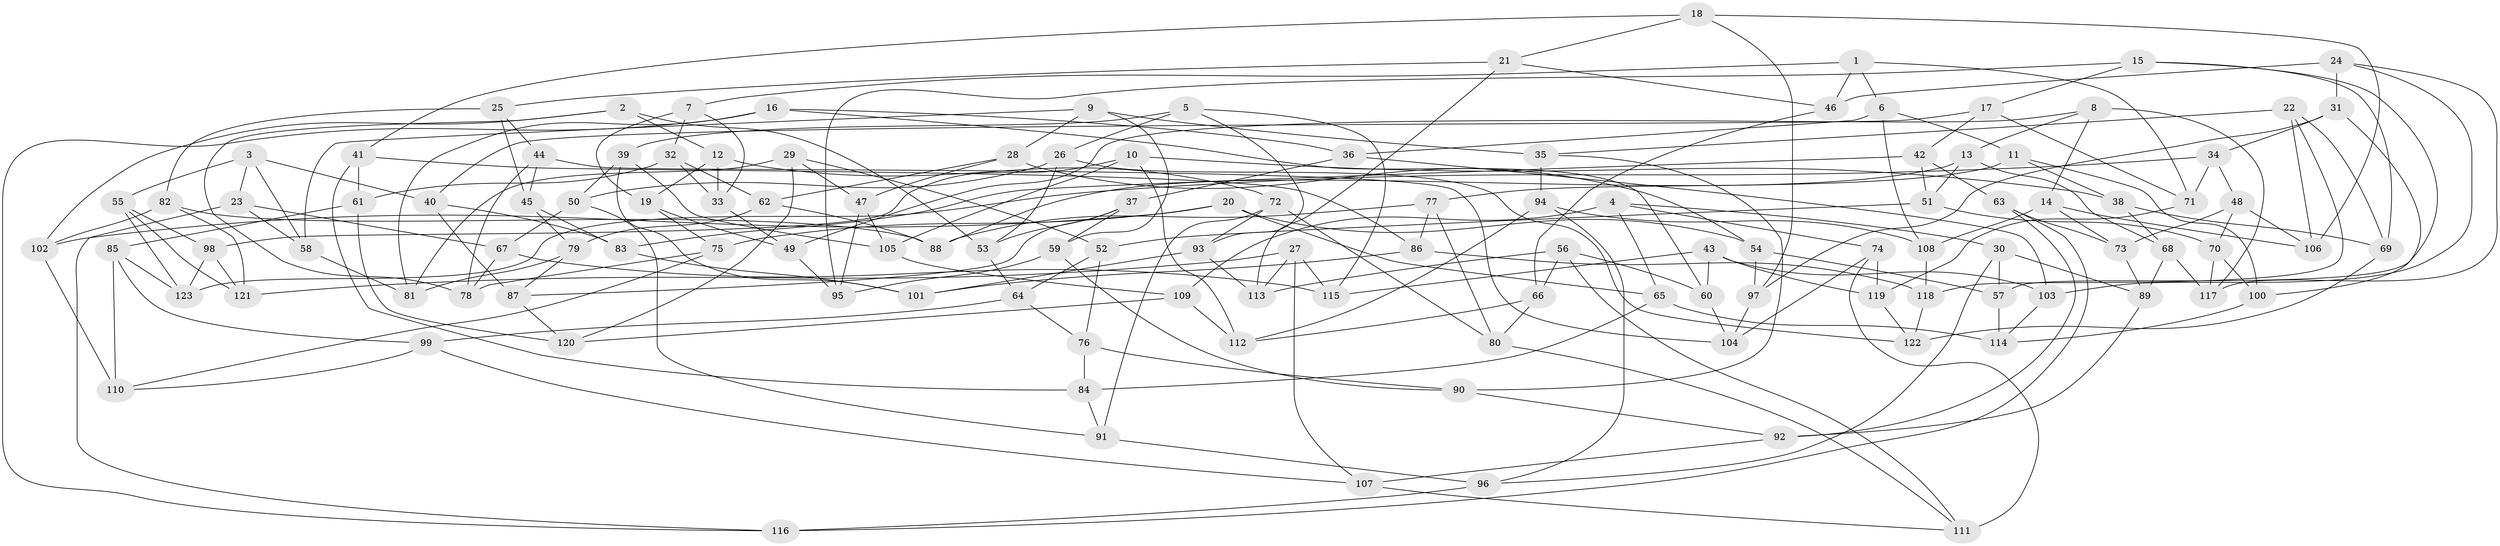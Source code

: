 // coarse degree distribution, {4: 0.8045977011494253, 8: 0.011494252873563218, 10: 0.034482758620689655, 9: 0.022988505747126436, 11: 0.034482758620689655, 2: 0.011494252873563218, 6: 0.022988505747126436, 3: 0.05747126436781609}
// Generated by graph-tools (version 1.1) at 2025/54/03/04/25 22:54:00]
// undirected, 123 vertices, 246 edges
graph export_dot {
  node [color=gray90,style=filled];
  1;
  2;
  3;
  4;
  5;
  6;
  7;
  8;
  9;
  10;
  11;
  12;
  13;
  14;
  15;
  16;
  17;
  18;
  19;
  20;
  21;
  22;
  23;
  24;
  25;
  26;
  27;
  28;
  29;
  30;
  31;
  32;
  33;
  34;
  35;
  36;
  37;
  38;
  39;
  40;
  41;
  42;
  43;
  44;
  45;
  46;
  47;
  48;
  49;
  50;
  51;
  52;
  53;
  54;
  55;
  56;
  57;
  58;
  59;
  60;
  61;
  62;
  63;
  64;
  65;
  66;
  67;
  68;
  69;
  70;
  71;
  72;
  73;
  74;
  75;
  76;
  77;
  78;
  79;
  80;
  81;
  82;
  83;
  84;
  85;
  86;
  87;
  88;
  89;
  90;
  91;
  92;
  93;
  94;
  95;
  96;
  97;
  98;
  99;
  100;
  101;
  102;
  103;
  104;
  105;
  106;
  107;
  108;
  109;
  110;
  111;
  112;
  113;
  114;
  115;
  116;
  117;
  118;
  119;
  120;
  121;
  122;
  123;
  1 -- 46;
  1 -- 71;
  1 -- 6;
  1 -- 7;
  2 -- 78;
  2 -- 53;
  2 -- 12;
  2 -- 102;
  3 -- 58;
  3 -- 55;
  3 -- 23;
  3 -- 40;
  4 -- 74;
  4 -- 30;
  4 -- 109;
  4 -- 65;
  5 -- 39;
  5 -- 93;
  5 -- 115;
  5 -- 26;
  6 -- 36;
  6 -- 11;
  6 -- 108;
  7 -- 32;
  7 -- 33;
  7 -- 19;
  8 -- 14;
  8 -- 13;
  8 -- 117;
  8 -- 49;
  9 -- 59;
  9 -- 58;
  9 -- 35;
  9 -- 28;
  10 -- 112;
  10 -- 38;
  10 -- 98;
  10 -- 105;
  11 -- 100;
  11 -- 38;
  11 -- 77;
  12 -- 19;
  12 -- 72;
  12 -- 33;
  13 -- 68;
  13 -- 51;
  13 -- 88;
  14 -- 108;
  14 -- 106;
  14 -- 73;
  15 -- 17;
  15 -- 95;
  15 -- 57;
  15 -- 69;
  16 -- 116;
  16 -- 81;
  16 -- 60;
  16 -- 36;
  17 -- 40;
  17 -- 42;
  17 -- 71;
  18 -- 97;
  18 -- 21;
  18 -- 106;
  18 -- 41;
  19 -- 75;
  19 -- 49;
  20 -- 54;
  20 -- 75;
  20 -- 65;
  20 -- 102;
  21 -- 25;
  21 -- 46;
  21 -- 113;
  22 -- 35;
  22 -- 118;
  22 -- 106;
  22 -- 69;
  23 -- 58;
  23 -- 116;
  23 -- 67;
  24 -- 46;
  24 -- 117;
  24 -- 31;
  24 -- 103;
  25 -- 45;
  25 -- 82;
  25 -- 44;
  26 -- 122;
  26 -- 50;
  26 -- 53;
  27 -- 107;
  27 -- 113;
  27 -- 121;
  27 -- 115;
  28 -- 62;
  28 -- 47;
  28 -- 54;
  29 -- 81;
  29 -- 47;
  29 -- 52;
  29 -- 120;
  30 -- 89;
  30 -- 57;
  30 -- 96;
  31 -- 100;
  31 -- 97;
  31 -- 34;
  32 -- 61;
  32 -- 62;
  32 -- 33;
  33 -- 49;
  34 -- 123;
  34 -- 48;
  34 -- 71;
  35 -- 94;
  35 -- 90;
  36 -- 37;
  36 -- 103;
  37 -- 59;
  37 -- 53;
  37 -- 87;
  38 -- 68;
  38 -- 69;
  39 -- 101;
  39 -- 50;
  39 -- 105;
  40 -- 83;
  40 -- 87;
  41 -- 84;
  41 -- 86;
  41 -- 61;
  42 -- 63;
  42 -- 83;
  42 -- 51;
  43 -- 60;
  43 -- 103;
  43 -- 115;
  43 -- 119;
  44 -- 78;
  44 -- 45;
  44 -- 104;
  45 -- 83;
  45 -- 79;
  46 -- 66;
  47 -- 105;
  47 -- 95;
  48 -- 106;
  48 -- 70;
  48 -- 73;
  49 -- 95;
  50 -- 67;
  50 -- 91;
  51 -- 70;
  51 -- 52;
  52 -- 76;
  52 -- 64;
  53 -- 64;
  54 -- 57;
  54 -- 97;
  55 -- 121;
  55 -- 123;
  55 -- 98;
  56 -- 113;
  56 -- 111;
  56 -- 66;
  56 -- 60;
  57 -- 114;
  58 -- 81;
  59 -- 90;
  59 -- 95;
  60 -- 104;
  61 -- 120;
  61 -- 85;
  62 -- 79;
  62 -- 88;
  63 -- 116;
  63 -- 92;
  63 -- 73;
  64 -- 76;
  64 -- 99;
  65 -- 84;
  65 -- 114;
  66 -- 80;
  66 -- 112;
  67 -- 115;
  67 -- 78;
  68 -- 89;
  68 -- 117;
  69 -- 122;
  70 -- 117;
  70 -- 100;
  71 -- 119;
  72 -- 93;
  72 -- 80;
  72 -- 91;
  73 -- 89;
  74 -- 111;
  74 -- 119;
  74 -- 104;
  75 -- 78;
  75 -- 110;
  76 -- 90;
  76 -- 84;
  77 -- 88;
  77 -- 86;
  77 -- 80;
  79 -- 81;
  79 -- 87;
  80 -- 111;
  82 -- 88;
  82 -- 102;
  82 -- 121;
  83 -- 101;
  84 -- 91;
  85 -- 123;
  85 -- 110;
  85 -- 99;
  86 -- 101;
  86 -- 118;
  87 -- 120;
  89 -- 92;
  90 -- 92;
  91 -- 96;
  92 -- 107;
  93 -- 113;
  93 -- 101;
  94 -- 96;
  94 -- 108;
  94 -- 112;
  96 -- 116;
  97 -- 104;
  98 -- 123;
  98 -- 121;
  99 -- 110;
  99 -- 107;
  100 -- 114;
  102 -- 110;
  103 -- 114;
  105 -- 109;
  107 -- 111;
  108 -- 118;
  109 -- 112;
  109 -- 120;
  118 -- 122;
  119 -- 122;
}
